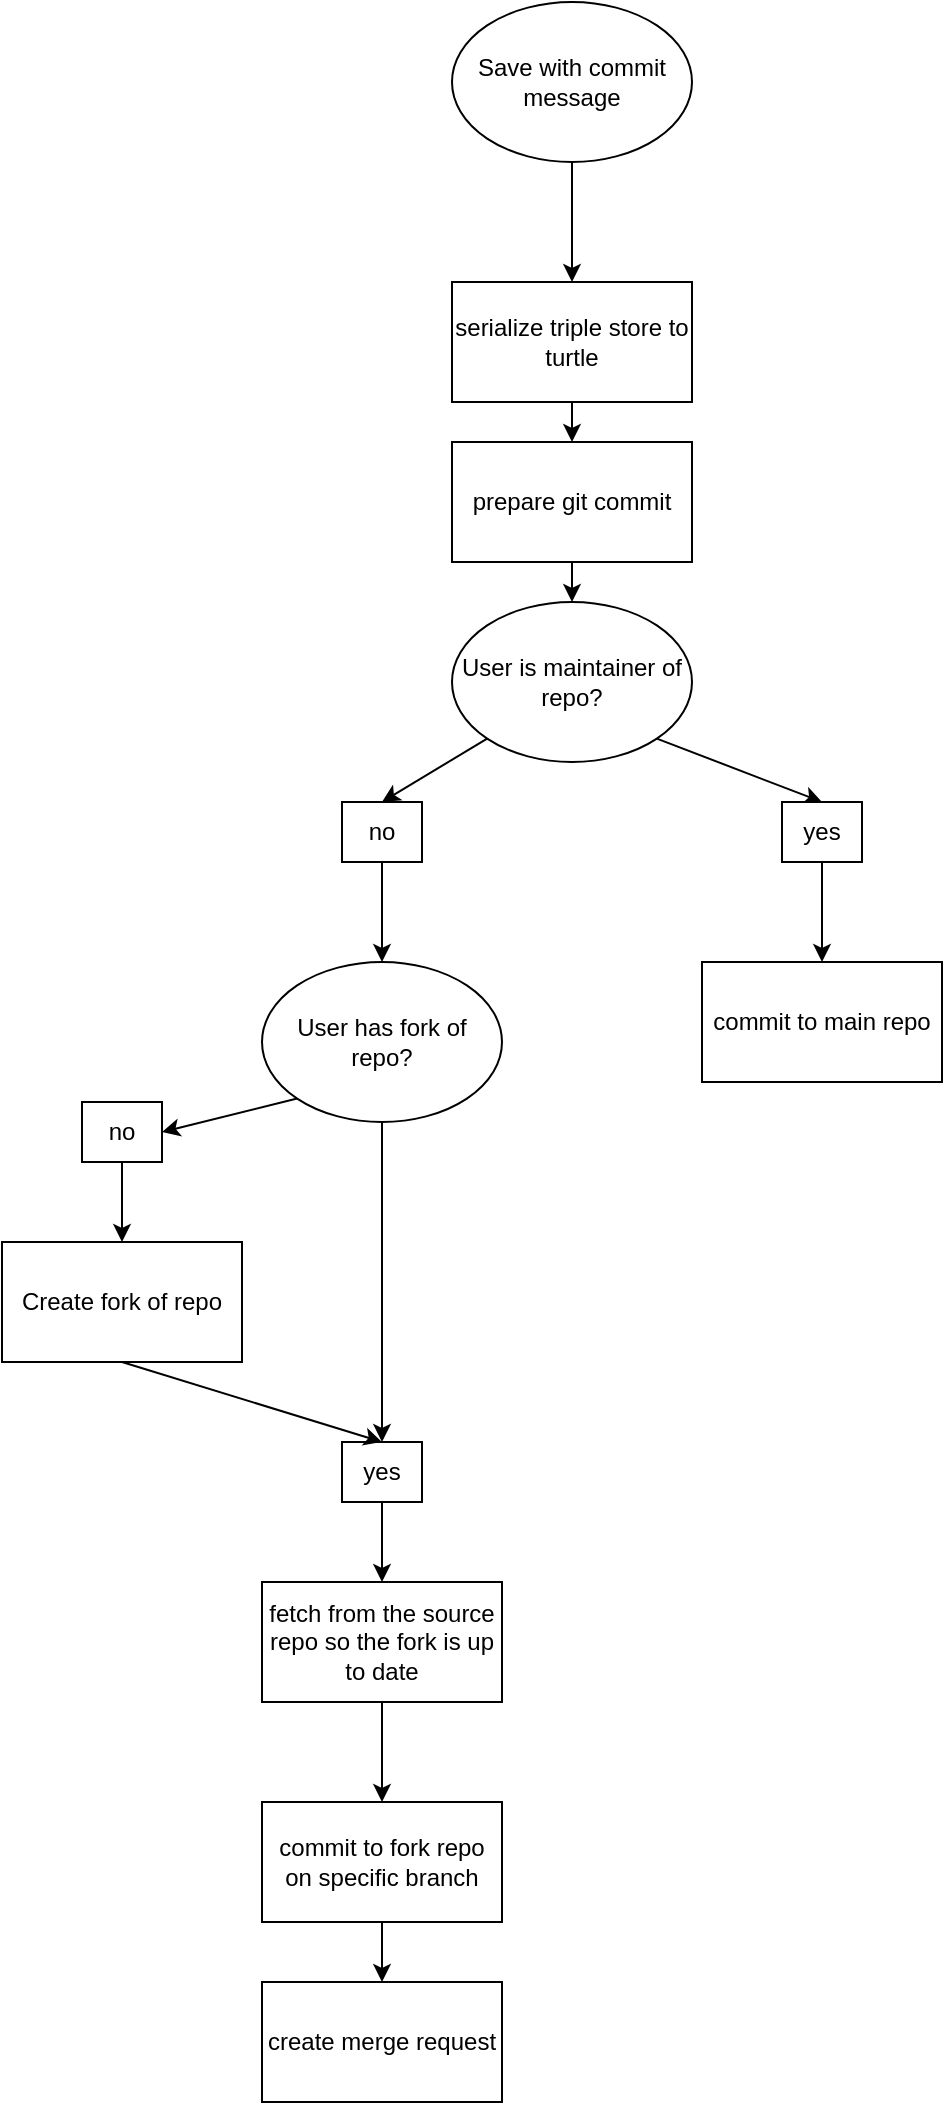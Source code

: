 <mxfile>
    <diagram id="oHGMbXKBQHQ-Dipwjb3l" name="Page-1">
        <mxGraphModel dx="615" dy="2278" grid="1" gridSize="10" guides="1" tooltips="1" connect="1" arrows="1" fold="1" page="1" pageScale="1" pageWidth="850" pageHeight="1100" math="0" shadow="0">
            <root>
                <mxCell id="0"/>
                <mxCell id="1" parent="0"/>
                <mxCell id="8" style="edgeStyle=none;html=1;exitX=0.5;exitY=1;exitDx=0;exitDy=0;entryX=0.5;entryY=0;entryDx=0;entryDy=0;" parent="1" source="2" target="7" edge="1">
                    <mxGeometry relative="1" as="geometry"/>
                </mxCell>
                <mxCell id="2" value="serialize triple store to turtle" style="rounded=0;whiteSpace=wrap;html=1;" parent="1" vertex="1">
                    <mxGeometry x="365" y="180" width="120" height="60" as="geometry"/>
                </mxCell>
                <mxCell id="4" style="edgeStyle=none;html=1;exitX=0.5;exitY=1;exitDx=0;exitDy=0;" parent="1" source="3" target="2" edge="1">
                    <mxGeometry relative="1" as="geometry"/>
                </mxCell>
                <mxCell id="3" value="Save with commit message" style="ellipse;whiteSpace=wrap;html=1;" parent="1" vertex="1">
                    <mxGeometry x="365" y="40" width="120" height="80" as="geometry"/>
                </mxCell>
                <mxCell id="16" style="edgeStyle=none;html=1;exitX=0;exitY=1;exitDx=0;exitDy=0;entryX=0.5;entryY=0;entryDx=0;entryDy=0;" parent="1" source="5" target="10" edge="1">
                    <mxGeometry relative="1" as="geometry"/>
                </mxCell>
                <mxCell id="17" style="edgeStyle=none;html=1;exitX=1;exitY=1;exitDx=0;exitDy=0;entryX=0.5;entryY=0;entryDx=0;entryDy=0;" parent="1" source="5" target="11" edge="1">
                    <mxGeometry relative="1" as="geometry"/>
                </mxCell>
                <mxCell id="5" value="User is maintainer of repo?" style="ellipse;whiteSpace=wrap;html=1;" parent="1" vertex="1">
                    <mxGeometry x="365" y="340" width="120" height="80" as="geometry"/>
                </mxCell>
                <mxCell id="9" style="edgeStyle=none;html=1;exitX=0.5;exitY=1;exitDx=0;exitDy=0;entryX=0.5;entryY=0;entryDx=0;entryDy=0;" parent="1" source="7" target="5" edge="1">
                    <mxGeometry relative="1" as="geometry"/>
                </mxCell>
                <mxCell id="7" value="prepare git commit" style="rounded=0;whiteSpace=wrap;html=1;" parent="1" vertex="1">
                    <mxGeometry x="365" y="260" width="120" height="60" as="geometry"/>
                </mxCell>
                <mxCell id="18" style="edgeStyle=none;html=1;exitX=0.5;exitY=1;exitDx=0;exitDy=0;entryX=0.5;entryY=0;entryDx=0;entryDy=0;" parent="1" source="10" target="13" edge="1">
                    <mxGeometry relative="1" as="geometry"/>
                </mxCell>
                <mxCell id="10" value="no" style="rounded=0;whiteSpace=wrap;html=1;" parent="1" vertex="1">
                    <mxGeometry x="310" y="440" width="40" height="30" as="geometry"/>
                </mxCell>
                <mxCell id="27" style="edgeStyle=none;html=1;exitX=0.5;exitY=1;exitDx=0;exitDy=0;" parent="1" source="11" target="26" edge="1">
                    <mxGeometry relative="1" as="geometry"/>
                </mxCell>
                <mxCell id="11" value="yes" style="rounded=0;whiteSpace=wrap;html=1;" parent="1" vertex="1">
                    <mxGeometry x="530" y="440" width="40" height="30" as="geometry"/>
                </mxCell>
                <mxCell id="19" style="edgeStyle=none;html=1;exitX=0;exitY=1;exitDx=0;exitDy=0;entryX=1;entryY=0.5;entryDx=0;entryDy=0;" parent="1" source="13" target="14" edge="1">
                    <mxGeometry relative="1" as="geometry"/>
                </mxCell>
                <mxCell id="22" style="edgeStyle=none;html=1;exitX=0.5;exitY=1;exitDx=0;exitDy=0;entryX=0.5;entryY=0;entryDx=0;entryDy=0;" parent="1" source="13" target="15" edge="1">
                    <mxGeometry relative="1" as="geometry"/>
                </mxCell>
                <mxCell id="13" value="User has fork of repo?" style="ellipse;whiteSpace=wrap;html=1;" parent="1" vertex="1">
                    <mxGeometry x="270" y="520" width="120" height="80" as="geometry"/>
                </mxCell>
                <mxCell id="21" style="edgeStyle=none;html=1;exitX=0.5;exitY=1;exitDx=0;exitDy=0;entryX=0.5;entryY=0;entryDx=0;entryDy=0;" parent="1" source="14" target="20" edge="1">
                    <mxGeometry relative="1" as="geometry"/>
                </mxCell>
                <mxCell id="14" value="no" style="rounded=0;whiteSpace=wrap;html=1;" parent="1" vertex="1">
                    <mxGeometry x="180" y="590" width="40" height="30" as="geometry"/>
                </mxCell>
                <mxCell id="31" style="edgeStyle=none;html=1;exitX=0.5;exitY=1;exitDx=0;exitDy=0;entryX=0.5;entryY=0;entryDx=0;entryDy=0;" edge="1" parent="1" source="15" target="30">
                    <mxGeometry relative="1" as="geometry"/>
                </mxCell>
                <mxCell id="15" value="yes" style="rounded=0;whiteSpace=wrap;html=1;" parent="1" vertex="1">
                    <mxGeometry x="310" y="760" width="40" height="30" as="geometry"/>
                </mxCell>
                <mxCell id="23" style="edgeStyle=none;html=1;exitX=0.5;exitY=1;exitDx=0;exitDy=0;entryX=0.5;entryY=0;entryDx=0;entryDy=0;" parent="1" source="20" target="15" edge="1">
                    <mxGeometry relative="1" as="geometry"/>
                </mxCell>
                <mxCell id="20" value="Create fork of repo" style="rounded=0;whiteSpace=wrap;html=1;" parent="1" vertex="1">
                    <mxGeometry x="140" y="660" width="120" height="60" as="geometry"/>
                </mxCell>
                <mxCell id="29" style="edgeStyle=none;html=1;exitX=0.5;exitY=1;exitDx=0;exitDy=0;" parent="1" source="24" target="28" edge="1">
                    <mxGeometry relative="1" as="geometry"/>
                </mxCell>
                <mxCell id="24" value="commit to fork repo on specific branch" style="rounded=0;whiteSpace=wrap;html=1;" parent="1" vertex="1">
                    <mxGeometry x="270" y="940" width="120" height="60" as="geometry"/>
                </mxCell>
                <mxCell id="26" value="commit to main repo" style="rounded=0;whiteSpace=wrap;html=1;" parent="1" vertex="1">
                    <mxGeometry x="490" y="520" width="120" height="60" as="geometry"/>
                </mxCell>
                <mxCell id="28" value="create merge request" style="rounded=0;whiteSpace=wrap;html=1;" parent="1" vertex="1">
                    <mxGeometry x="270" y="1030" width="120" height="60" as="geometry"/>
                </mxCell>
                <mxCell id="32" style="edgeStyle=none;html=1;exitX=0.5;exitY=1;exitDx=0;exitDy=0;entryX=0.5;entryY=0;entryDx=0;entryDy=0;" edge="1" parent="1" source="30" target="24">
                    <mxGeometry relative="1" as="geometry"/>
                </mxCell>
                <mxCell id="30" value="fetch from the source repo so the fork is up to date" style="rounded=0;whiteSpace=wrap;html=1;" vertex="1" parent="1">
                    <mxGeometry x="270" y="830" width="120" height="60" as="geometry"/>
                </mxCell>
            </root>
        </mxGraphModel>
    </diagram>
</mxfile>